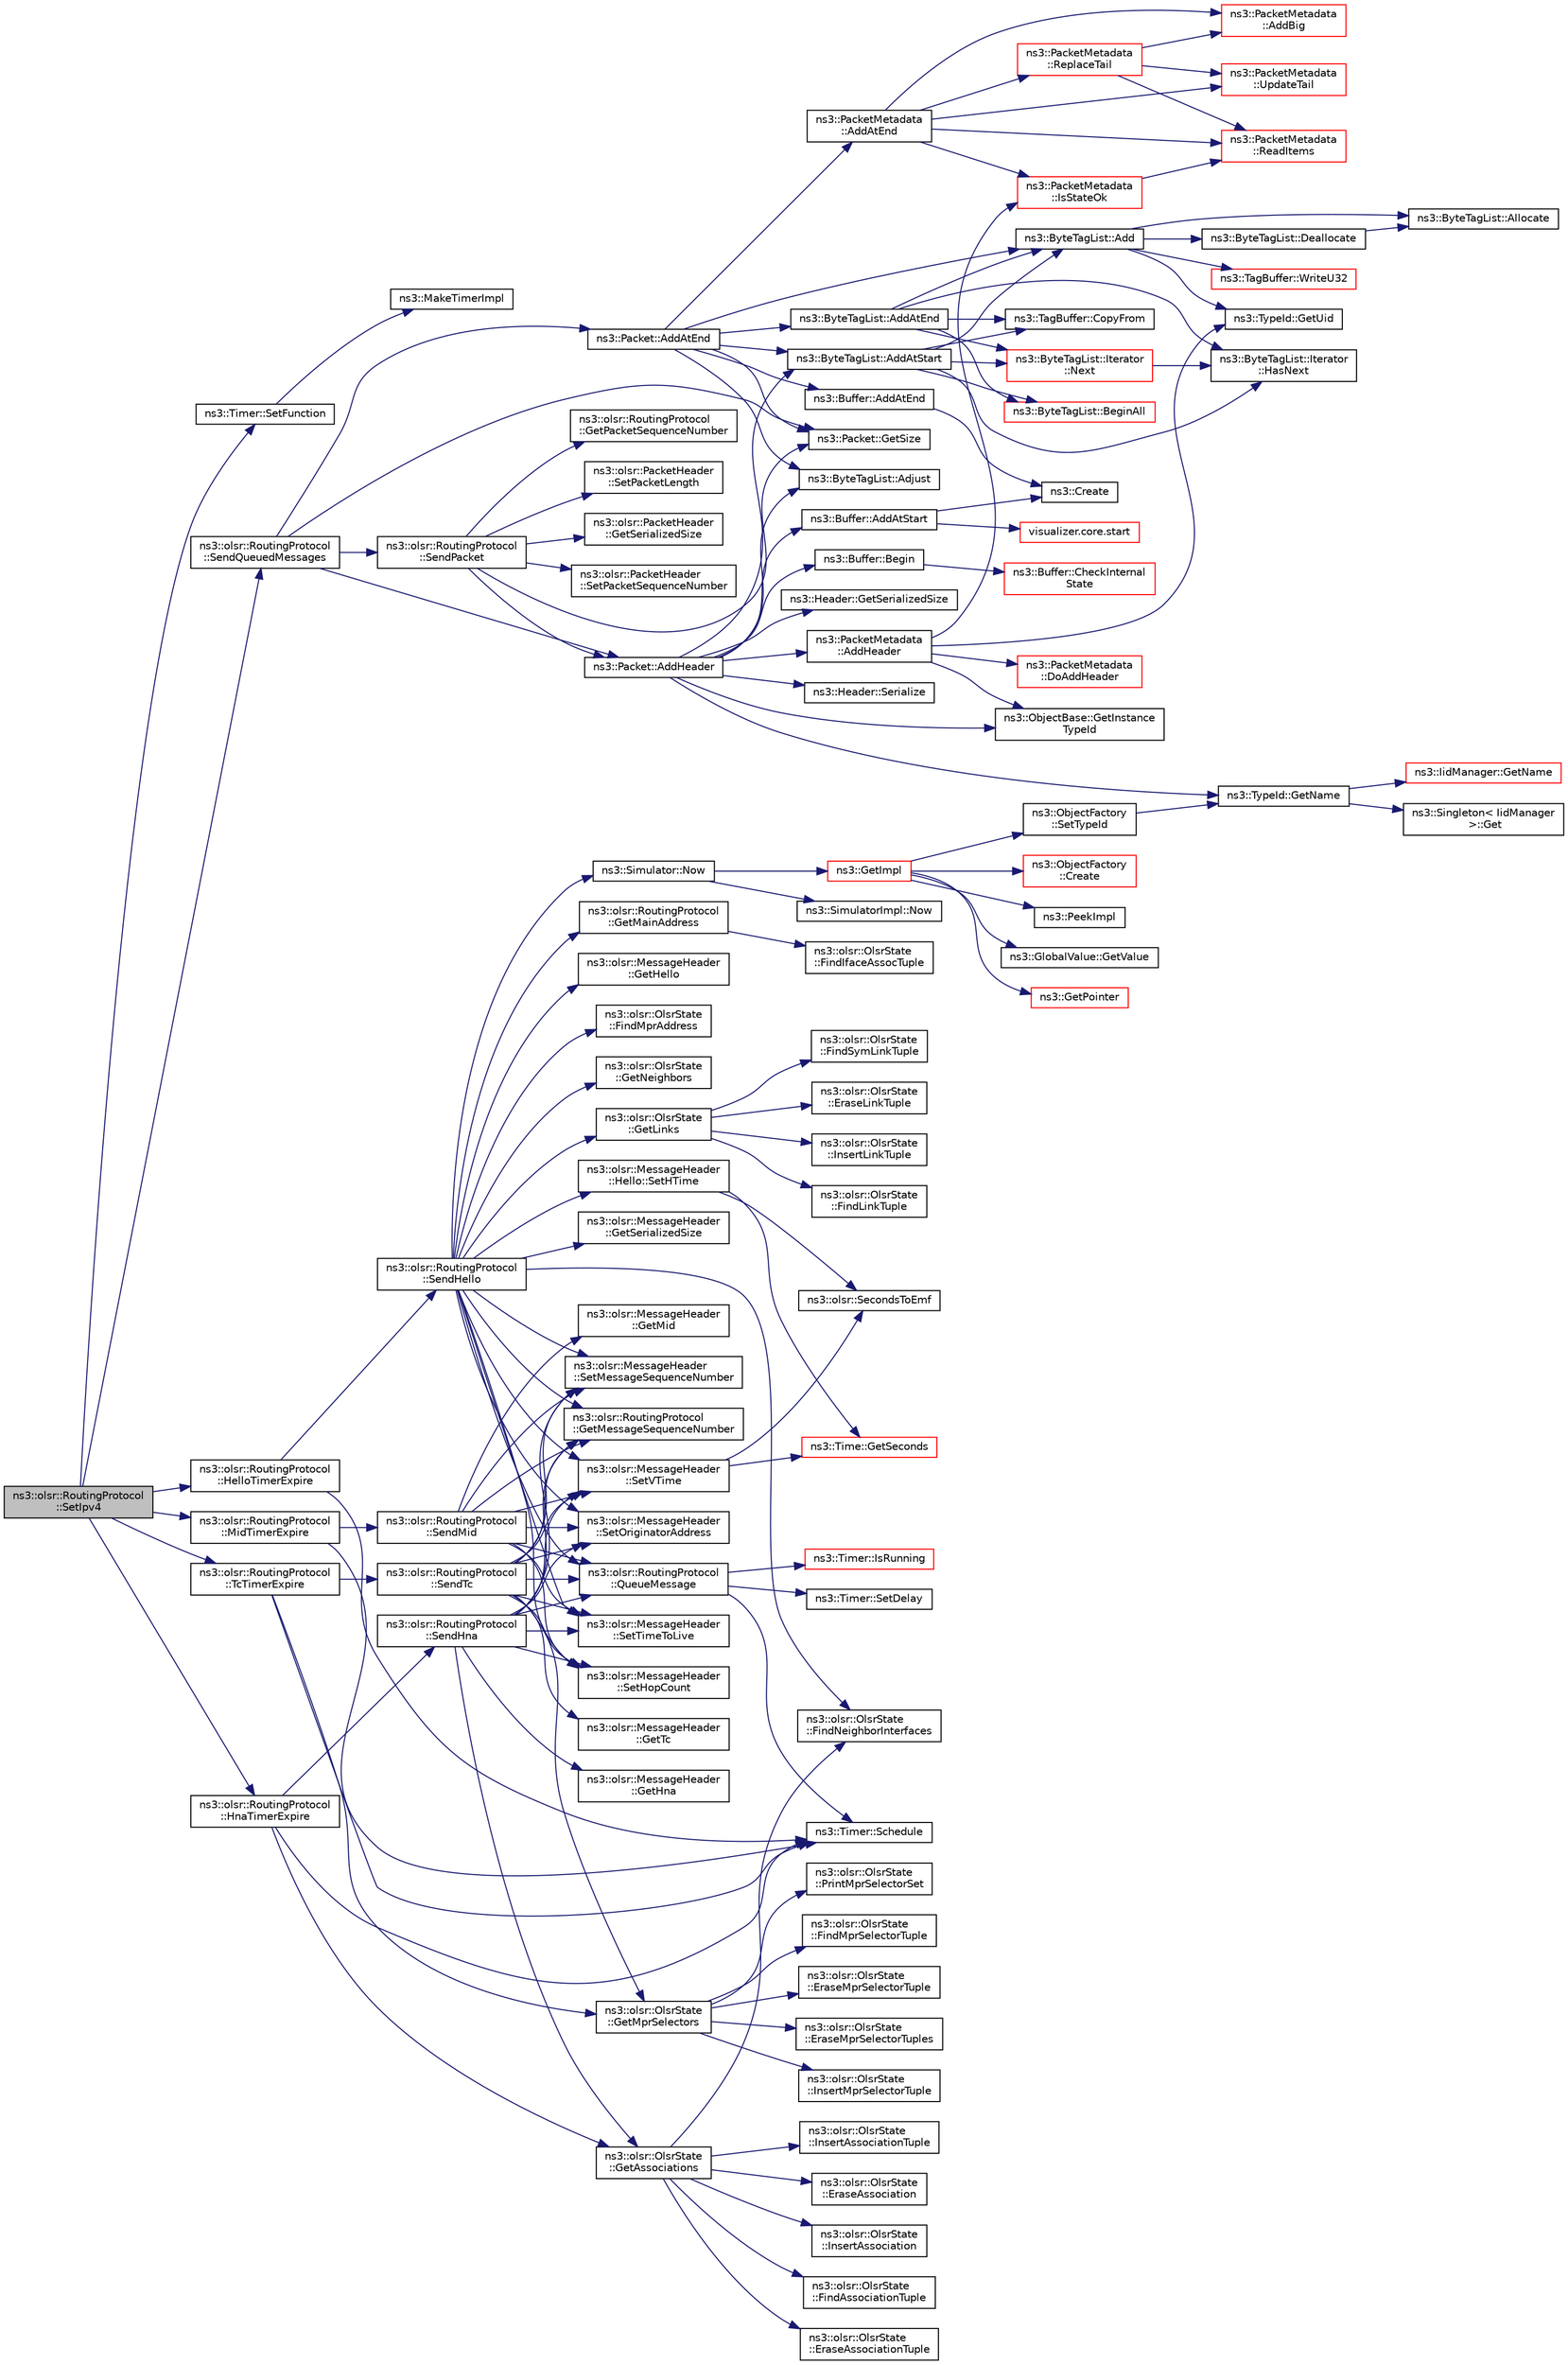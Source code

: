 digraph "ns3::olsr::RoutingProtocol::SetIpv4"
{
  edge [fontname="Helvetica",fontsize="10",labelfontname="Helvetica",labelfontsize="10"];
  node [fontname="Helvetica",fontsize="10",shape=record];
  rankdir="LR";
  Node1 [label="ns3::olsr::RoutingProtocol\l::SetIpv4",height=0.2,width=0.4,color="black", fillcolor="grey75", style="filled", fontcolor="black"];
  Node1 -> Node2 [color="midnightblue",fontsize="10",style="solid"];
  Node2 [label="ns3::Timer::SetFunction",height=0.2,width=0.4,color="black", fillcolor="white", style="filled",URL="$d0/d3e/classns3_1_1Timer.html#a044b29030c9de99298d51ac0ccfc104c"];
  Node2 -> Node3 [color="midnightblue",fontsize="10",style="solid"];
  Node3 [label="ns3::MakeTimerImpl",height=0.2,width=0.4,color="black", fillcolor="white", style="filled",URL="$dc/d8c/group__timerimpl.html#ga748e39fd757c246f91d3488175ec12b5"];
  Node1 -> Node4 [color="midnightblue",fontsize="10",style="solid"];
  Node4 [label="ns3::olsr::RoutingProtocol\l::HelloTimerExpire",height=0.2,width=0.4,color="black", fillcolor="white", style="filled",URL="$d6/dbb/classns3_1_1olsr_1_1RoutingProtocol.html#a5f10703d9d0e82e48466ab69838c7b2b",tooltip="Sends a HELLO message and reschedules the HELLO timer. "];
  Node4 -> Node5 [color="midnightblue",fontsize="10",style="solid"];
  Node5 [label="ns3::olsr::RoutingProtocol\l::SendHello",height=0.2,width=0.4,color="black", fillcolor="white", style="filled",URL="$d6/dbb/classns3_1_1olsr_1_1RoutingProtocol.html#a3b24f29bfb5d4bfa60e0ca1eb28a8b13",tooltip="Creates a new OLSR HELLO message which is buffered for being sent later on. "];
  Node5 -> Node6 [color="midnightblue",fontsize="10",style="solid"];
  Node6 [label="ns3::Simulator::Now",height=0.2,width=0.4,color="black", fillcolor="white", style="filled",URL="$d7/deb/classns3_1_1Simulator.html#ac3178fa975b419f7875e7105be122800"];
  Node6 -> Node7 [color="midnightblue",fontsize="10",style="solid"];
  Node7 [label="ns3::GetImpl",height=0.2,width=0.4,color="red", fillcolor="white", style="filled",URL="$d4/d8b/group__simulator.html#ga42eb4eddad41528d4d99794a3dae3fd0",tooltip="Get the SimulatorImpl singleton. "];
  Node7 -> Node8 [color="midnightblue",fontsize="10",style="solid"];
  Node8 [label="ns3::PeekImpl",height=0.2,width=0.4,color="black", fillcolor="white", style="filled",URL="$d4/d8b/group__simulator.html#ga233c5c38de117e4e4a5a9cd168694792",tooltip="Get the static SimulatorImpl instance. "];
  Node7 -> Node9 [color="midnightblue",fontsize="10",style="solid"];
  Node9 [label="ns3::GlobalValue::GetValue",height=0.2,width=0.4,color="black", fillcolor="white", style="filled",URL="$dc/d02/classns3_1_1GlobalValue.html#aa33773cb952ba3c285a03ae2c4769b84"];
  Node7 -> Node10 [color="midnightblue",fontsize="10",style="solid"];
  Node10 [label="ns3::ObjectFactory\l::SetTypeId",height=0.2,width=0.4,color="black", fillcolor="white", style="filled",URL="$d5/d0d/classns3_1_1ObjectFactory.html#a77dcd099064038a1eb7a6b8251229ec3"];
  Node10 -> Node11 [color="midnightblue",fontsize="10",style="solid"];
  Node11 [label="ns3::TypeId::GetName",height=0.2,width=0.4,color="black", fillcolor="white", style="filled",URL="$d6/d11/classns3_1_1TypeId.html#aa3c41c79ae428b3cb396a9c6bb3ef314"];
  Node11 -> Node12 [color="midnightblue",fontsize="10",style="solid"];
  Node12 [label="ns3::Singleton\< IidManager\l \>::Get",height=0.2,width=0.4,color="black", fillcolor="white", style="filled",URL="$d8/d77/classns3_1_1Singleton.html#a80a2cd3c25a27ea72add7a9f7a141ffa"];
  Node11 -> Node13 [color="midnightblue",fontsize="10",style="solid"];
  Node13 [label="ns3::IidManager::GetName",height=0.2,width=0.4,color="red", fillcolor="white", style="filled",URL="$d4/d1c/classns3_1_1IidManager.html#a5d68d0f0f44594dcdec239dbdb5bf53c"];
  Node7 -> Node14 [color="midnightblue",fontsize="10",style="solid"];
  Node14 [label="ns3::GetPointer",height=0.2,width=0.4,color="red", fillcolor="white", style="filled",URL="$d7/d2e/namespacens3.html#ab4e173cdfd43d17c1a40d5348510a670"];
  Node7 -> Node15 [color="midnightblue",fontsize="10",style="solid"];
  Node15 [label="ns3::ObjectFactory\l::Create",height=0.2,width=0.4,color="red", fillcolor="white", style="filled",URL="$d5/d0d/classns3_1_1ObjectFactory.html#a18152e93f0a6fe184ed7300cb31e9896"];
  Node6 -> Node16 [color="midnightblue",fontsize="10",style="solid"];
  Node16 [label="ns3::SimulatorImpl::Now",height=0.2,width=0.4,color="black", fillcolor="white", style="filled",URL="$d2/d19/classns3_1_1SimulatorImpl.html#aa516c50060846adc6fd316e83ef0797c"];
  Node5 -> Node17 [color="midnightblue",fontsize="10",style="solid"];
  Node17 [label="ns3::olsr::MessageHeader\l::SetVTime",height=0.2,width=0.4,color="black", fillcolor="white", style="filled",URL="$d3/db7/classns3_1_1olsr_1_1MessageHeader.html#adc787906a9c4869651486bb0e3225afd"];
  Node17 -> Node18 [color="midnightblue",fontsize="10",style="solid"];
  Node18 [label="ns3::olsr::SecondsToEmf",height=0.2,width=0.4,color="black", fillcolor="white", style="filled",URL="$d0/dc2/namespacens3_1_1olsr.html#aa544b806b38a4a63280ce21a9b706628",tooltip="Converts a decimal number of seconds to the mantissa/exponent format. "];
  Node17 -> Node19 [color="midnightblue",fontsize="10",style="solid"];
  Node19 [label="ns3::Time::GetSeconds",height=0.2,width=0.4,color="red", fillcolor="white", style="filled",URL="$dc/d04/classns3_1_1Time.html#a8f20d5c3b0902d7b4320982f340b57c8"];
  Node5 -> Node20 [color="midnightblue",fontsize="10",style="solid"];
  Node20 [label="ns3::olsr::MessageHeader\l::SetOriginatorAddress",height=0.2,width=0.4,color="black", fillcolor="white", style="filled",URL="$d3/db7/classns3_1_1olsr_1_1MessageHeader.html#a11e1894ac034f9571ba25a331449c88b"];
  Node5 -> Node21 [color="midnightblue",fontsize="10",style="solid"];
  Node21 [label="ns3::olsr::MessageHeader\l::SetTimeToLive",height=0.2,width=0.4,color="black", fillcolor="white", style="filled",URL="$d3/db7/classns3_1_1olsr_1_1MessageHeader.html#ad3d378b9f0d2f6f2aaa7f506d435b128"];
  Node5 -> Node22 [color="midnightblue",fontsize="10",style="solid"];
  Node22 [label="ns3::olsr::MessageHeader\l::SetHopCount",height=0.2,width=0.4,color="black", fillcolor="white", style="filled",URL="$d3/db7/classns3_1_1olsr_1_1MessageHeader.html#a1af1283fd682d7d821b6f0f5545aa628"];
  Node5 -> Node23 [color="midnightblue",fontsize="10",style="solid"];
  Node23 [label="ns3::olsr::MessageHeader\l::SetMessageSequenceNumber",height=0.2,width=0.4,color="black", fillcolor="white", style="filled",URL="$d3/db7/classns3_1_1olsr_1_1MessageHeader.html#a85bbb01a7dd265fd4c65e162e6213526"];
  Node5 -> Node24 [color="midnightblue",fontsize="10",style="solid"];
  Node24 [label="ns3::olsr::RoutingProtocol\l::GetMessageSequenceNumber",height=0.2,width=0.4,color="black", fillcolor="white", style="filled",URL="$d6/dbb/classns3_1_1olsr_1_1RoutingProtocol.html#af8656b873ecc22d25d5e5795f936d61a"];
  Node5 -> Node25 [color="midnightblue",fontsize="10",style="solid"];
  Node25 [label="ns3::olsr::MessageHeader\l::GetHello",height=0.2,width=0.4,color="black", fillcolor="white", style="filled",URL="$d3/db7/classns3_1_1olsr_1_1MessageHeader.html#a2790f1e5dacd87e358cf9ee9e8725dc5"];
  Node5 -> Node26 [color="midnightblue",fontsize="10",style="solid"];
  Node26 [label="ns3::olsr::MessageHeader\l::Hello::SetHTime",height=0.2,width=0.4,color="black", fillcolor="white", style="filled",URL="$d5/d9d/structns3_1_1olsr_1_1MessageHeader_1_1Hello.html#a393fd82122e9554019d4059d5bbf705b"];
  Node26 -> Node18 [color="midnightblue",fontsize="10",style="solid"];
  Node26 -> Node19 [color="midnightblue",fontsize="10",style="solid"];
  Node5 -> Node27 [color="midnightblue",fontsize="10",style="solid"];
  Node27 [label="ns3::olsr::OlsrState\l::GetLinks",height=0.2,width=0.4,color="black", fillcolor="white", style="filled",URL="$d1/d02/classns3_1_1olsr_1_1OlsrState.html#a1d8f1a95165973f05e3fd1ff0d76fbda"];
  Node27 -> Node28 [color="midnightblue",fontsize="10",style="solid"];
  Node28 [label="ns3::olsr::OlsrState\l::FindLinkTuple",height=0.2,width=0.4,color="black", fillcolor="white", style="filled",URL="$d1/d02/classns3_1_1olsr_1_1OlsrState.html#aba76198953220cce4526761bf30a216c"];
  Node27 -> Node29 [color="midnightblue",fontsize="10",style="solid"];
  Node29 [label="ns3::olsr::OlsrState\l::FindSymLinkTuple",height=0.2,width=0.4,color="black", fillcolor="white", style="filled",URL="$d1/d02/classns3_1_1olsr_1_1OlsrState.html#a5005529fbbd5fa4a015591a93d715890"];
  Node27 -> Node30 [color="midnightblue",fontsize="10",style="solid"];
  Node30 [label="ns3::olsr::OlsrState\l::EraseLinkTuple",height=0.2,width=0.4,color="black", fillcolor="white", style="filled",URL="$d1/d02/classns3_1_1olsr_1_1OlsrState.html#aa7fad36839c627b1b645857b2cc1c769"];
  Node27 -> Node31 [color="midnightblue",fontsize="10",style="solid"];
  Node31 [label="ns3::olsr::OlsrState\l::InsertLinkTuple",height=0.2,width=0.4,color="black", fillcolor="white", style="filled",URL="$d1/d02/classns3_1_1olsr_1_1OlsrState.html#ad682801a30a1867d639d5489f0510bf9"];
  Node5 -> Node32 [color="midnightblue",fontsize="10",style="solid"];
  Node32 [label="ns3::olsr::RoutingProtocol\l::GetMainAddress",height=0.2,width=0.4,color="black", fillcolor="white", style="filled",URL="$d6/dbb/classns3_1_1olsr_1_1RoutingProtocol.html#ae01451170fb389d322b33ed6d954f460",tooltip="Gets the main address associated with a given interface address. "];
  Node32 -> Node33 [color="midnightblue",fontsize="10",style="solid"];
  Node33 [label="ns3::olsr::OlsrState\l::FindIfaceAssocTuple",height=0.2,width=0.4,color="black", fillcolor="white", style="filled",URL="$d1/d02/classns3_1_1olsr_1_1OlsrState.html#a35a68caeae507605f294290967216d50"];
  Node5 -> Node34 [color="midnightblue",fontsize="10",style="solid"];
  Node34 [label="ns3::olsr::OlsrState\l::FindMprAddress",height=0.2,width=0.4,color="black", fillcolor="white", style="filled",URL="$d1/d02/classns3_1_1olsr_1_1OlsrState.html#aa73e8ae0cc7d2d68b148cc5937259d03"];
  Node5 -> Node35 [color="midnightblue",fontsize="10",style="solid"];
  Node35 [label="ns3::olsr::OlsrState\l::GetNeighbors",height=0.2,width=0.4,color="black", fillcolor="white", style="filled",URL="$d1/d02/classns3_1_1olsr_1_1OlsrState.html#a82d5882ca3fdb93a9c1110c6f176c03c"];
  Node5 -> Node36 [color="midnightblue",fontsize="10",style="solid"];
  Node36 [label="ns3::olsr::OlsrState\l::FindNeighborInterfaces",height=0.2,width=0.4,color="black", fillcolor="white", style="filled",URL="$d1/d02/classns3_1_1olsr_1_1OlsrState.html#a90204c0096fb66ea3f41a3e530f4befe"];
  Node5 -> Node37 [color="midnightblue",fontsize="10",style="solid"];
  Node37 [label="ns3::olsr::MessageHeader\l::GetSerializedSize",height=0.2,width=0.4,color="black", fillcolor="white", style="filled",URL="$d3/db7/classns3_1_1olsr_1_1MessageHeader.html#a37bd1eab7a239630524908b49f237313"];
  Node5 -> Node38 [color="midnightblue",fontsize="10",style="solid"];
  Node38 [label="ns3::olsr::RoutingProtocol\l::QueueMessage",height=0.2,width=0.4,color="black", fillcolor="white", style="filled",URL="$d6/dbb/classns3_1_1olsr_1_1RoutingProtocol.html#a206c7c0bba382cba1ac50d11a7df88f3",tooltip="Enques an OLSR message which will be sent with a delay of (0, delay]. "];
  Node38 -> Node39 [color="midnightblue",fontsize="10",style="solid"];
  Node39 [label="ns3::Timer::IsRunning",height=0.2,width=0.4,color="red", fillcolor="white", style="filled",URL="$d0/d3e/classns3_1_1Timer.html#addbc6c740f21ddeb6ad358557962b24c"];
  Node38 -> Node40 [color="midnightblue",fontsize="10",style="solid"];
  Node40 [label="ns3::Timer::SetDelay",height=0.2,width=0.4,color="black", fillcolor="white", style="filled",URL="$d0/d3e/classns3_1_1Timer.html#a02ac85f61e64a2bc3a104914859504c9"];
  Node38 -> Node41 [color="midnightblue",fontsize="10",style="solid"];
  Node41 [label="ns3::Timer::Schedule",height=0.2,width=0.4,color="black", fillcolor="white", style="filled",URL="$d0/d3e/classns3_1_1Timer.html#ac3345d696887578f518b19f359f7f94b"];
  Node4 -> Node41 [color="midnightblue",fontsize="10",style="solid"];
  Node1 -> Node42 [color="midnightblue",fontsize="10",style="solid"];
  Node42 [label="ns3::olsr::RoutingProtocol\l::TcTimerExpire",height=0.2,width=0.4,color="black", fillcolor="white", style="filled",URL="$d6/dbb/classns3_1_1olsr_1_1RoutingProtocol.html#ad9443857cbc18e1fe48848106c40c96f",tooltip="Sends a TC message (if there exists any MPR selector) and reschedules the TC timer. "];
  Node42 -> Node43 [color="midnightblue",fontsize="10",style="solid"];
  Node43 [label="ns3::olsr::OlsrState\l::GetMprSelectors",height=0.2,width=0.4,color="black", fillcolor="white", style="filled",URL="$d1/d02/classns3_1_1olsr_1_1OlsrState.html#a2514e58296452650e5fffc4cc7036a8d"];
  Node43 -> Node44 [color="midnightblue",fontsize="10",style="solid"];
  Node44 [label="ns3::olsr::OlsrState\l::FindMprSelectorTuple",height=0.2,width=0.4,color="black", fillcolor="white", style="filled",URL="$d1/d02/classns3_1_1olsr_1_1OlsrState.html#a81bb1e9642f6b840094d199d3654b984"];
  Node43 -> Node45 [color="midnightblue",fontsize="10",style="solid"];
  Node45 [label="ns3::olsr::OlsrState\l::EraseMprSelectorTuple",height=0.2,width=0.4,color="black", fillcolor="white", style="filled",URL="$d1/d02/classns3_1_1olsr_1_1OlsrState.html#afef3afa980a9340e4cadc21bb33bc241"];
  Node43 -> Node46 [color="midnightblue",fontsize="10",style="solid"];
  Node46 [label="ns3::olsr::OlsrState\l::EraseMprSelectorTuples",height=0.2,width=0.4,color="black", fillcolor="white", style="filled",URL="$d1/d02/classns3_1_1olsr_1_1OlsrState.html#a7efa14fb8cbd5cae78180a73f5369854"];
  Node43 -> Node47 [color="midnightblue",fontsize="10",style="solid"];
  Node47 [label="ns3::olsr::OlsrState\l::InsertMprSelectorTuple",height=0.2,width=0.4,color="black", fillcolor="white", style="filled",URL="$d1/d02/classns3_1_1olsr_1_1OlsrState.html#ad21822ab75e7587b10cee641ca846049"];
  Node43 -> Node48 [color="midnightblue",fontsize="10",style="solid"];
  Node48 [label="ns3::olsr::OlsrState\l::PrintMprSelectorSet",height=0.2,width=0.4,color="black", fillcolor="white", style="filled",URL="$d1/d02/classns3_1_1olsr_1_1OlsrState.html#a54a82f932deb7904e5ec0ffcdd70c8a9"];
  Node42 -> Node49 [color="midnightblue",fontsize="10",style="solid"];
  Node49 [label="ns3::olsr::RoutingProtocol\l::SendTc",height=0.2,width=0.4,color="black", fillcolor="white", style="filled",URL="$d6/dbb/classns3_1_1olsr_1_1RoutingProtocol.html#a78a41697a6d747bde67d5cb2cd13a4bd",tooltip="Creates a new OLSR TC message which is buffered for being sent later on. "];
  Node49 -> Node17 [color="midnightblue",fontsize="10",style="solid"];
  Node49 -> Node20 [color="midnightblue",fontsize="10",style="solid"];
  Node49 -> Node21 [color="midnightblue",fontsize="10",style="solid"];
  Node49 -> Node22 [color="midnightblue",fontsize="10",style="solid"];
  Node49 -> Node23 [color="midnightblue",fontsize="10",style="solid"];
  Node49 -> Node24 [color="midnightblue",fontsize="10",style="solid"];
  Node49 -> Node50 [color="midnightblue",fontsize="10",style="solid"];
  Node50 [label="ns3::olsr::MessageHeader\l::GetTc",height=0.2,width=0.4,color="black", fillcolor="white", style="filled",URL="$d3/db7/classns3_1_1olsr_1_1MessageHeader.html#a468581c0f6cf0056a096c020cb6db604"];
  Node49 -> Node43 [color="midnightblue",fontsize="10",style="solid"];
  Node49 -> Node38 [color="midnightblue",fontsize="10",style="solid"];
  Node42 -> Node41 [color="midnightblue",fontsize="10",style="solid"];
  Node1 -> Node51 [color="midnightblue",fontsize="10",style="solid"];
  Node51 [label="ns3::olsr::RoutingProtocol\l::MidTimerExpire",height=0.2,width=0.4,color="black", fillcolor="white", style="filled",URL="$d6/dbb/classns3_1_1olsr_1_1RoutingProtocol.html#adb532d5890ea3954e8ab73a625d53e66",tooltip="Sends a MID message (if the node has more than one interface) and resets the MID timer. "];
  Node51 -> Node52 [color="midnightblue",fontsize="10",style="solid"];
  Node52 [label="ns3::olsr::RoutingProtocol\l::SendMid",height=0.2,width=0.4,color="black", fillcolor="white", style="filled",URL="$d6/dbb/classns3_1_1olsr_1_1RoutingProtocol.html#a6da315bbcafcdda3dc11acfea3b33d28",tooltip="Creates a new OLSR MID message which is buffered for being sent later on. "];
  Node52 -> Node53 [color="midnightblue",fontsize="10",style="solid"];
  Node53 [label="ns3::olsr::MessageHeader\l::GetMid",height=0.2,width=0.4,color="black", fillcolor="white", style="filled",URL="$d3/db7/classns3_1_1olsr_1_1MessageHeader.html#adac2777d37a493ffc7b1622f3d9fe566"];
  Node52 -> Node17 [color="midnightblue",fontsize="10",style="solid"];
  Node52 -> Node20 [color="midnightblue",fontsize="10",style="solid"];
  Node52 -> Node21 [color="midnightblue",fontsize="10",style="solid"];
  Node52 -> Node22 [color="midnightblue",fontsize="10",style="solid"];
  Node52 -> Node23 [color="midnightblue",fontsize="10",style="solid"];
  Node52 -> Node24 [color="midnightblue",fontsize="10",style="solid"];
  Node52 -> Node38 [color="midnightblue",fontsize="10",style="solid"];
  Node51 -> Node41 [color="midnightblue",fontsize="10",style="solid"];
  Node1 -> Node54 [color="midnightblue",fontsize="10",style="solid"];
  Node54 [label="ns3::olsr::RoutingProtocol\l::HnaTimerExpire",height=0.2,width=0.4,color="black", fillcolor="white", style="filled",URL="$d6/dbb/classns3_1_1olsr_1_1RoutingProtocol.html#a6ef2a79ac872935b84a3f1d54316456d",tooltip="Sends an HNA message (if the node has associated hosts/networks) and reschedules the HNA timer..."];
  Node54 -> Node55 [color="midnightblue",fontsize="10",style="solid"];
  Node55 [label="ns3::olsr::OlsrState\l::GetAssociations",height=0.2,width=0.4,color="black", fillcolor="white", style="filled",URL="$d1/d02/classns3_1_1olsr_1_1OlsrState.html#af0d7450ccc6238bb018e8f22fcaf0552"];
  Node55 -> Node56 [color="midnightblue",fontsize="10",style="solid"];
  Node56 [label="ns3::olsr::OlsrState\l::FindAssociationTuple",height=0.2,width=0.4,color="black", fillcolor="white", style="filled",URL="$d1/d02/classns3_1_1olsr_1_1OlsrState.html#aa399ca44ad27907342350710d1904b84"];
  Node55 -> Node57 [color="midnightblue",fontsize="10",style="solid"];
  Node57 [label="ns3::olsr::OlsrState\l::EraseAssociationTuple",height=0.2,width=0.4,color="black", fillcolor="white", style="filled",URL="$d1/d02/classns3_1_1olsr_1_1OlsrState.html#a91bb7f6b82946760281081ee3f53f13c"];
  Node55 -> Node58 [color="midnightblue",fontsize="10",style="solid"];
  Node58 [label="ns3::olsr::OlsrState\l::InsertAssociationTuple",height=0.2,width=0.4,color="black", fillcolor="white", style="filled",URL="$d1/d02/classns3_1_1olsr_1_1OlsrState.html#acee0d3280a41c1eba08ec454adfef3c5"];
  Node55 -> Node59 [color="midnightblue",fontsize="10",style="solid"];
  Node59 [label="ns3::olsr::OlsrState\l::EraseAssociation",height=0.2,width=0.4,color="black", fillcolor="white", style="filled",URL="$d1/d02/classns3_1_1olsr_1_1OlsrState.html#a10d846d1a722985ed3c98d2f1ab5316a"];
  Node55 -> Node60 [color="midnightblue",fontsize="10",style="solid"];
  Node60 [label="ns3::olsr::OlsrState\l::InsertAssociation",height=0.2,width=0.4,color="black", fillcolor="white", style="filled",URL="$d1/d02/classns3_1_1olsr_1_1OlsrState.html#a4cdfceadaf69dda63b8fbe08d4ba5acc"];
  Node55 -> Node36 [color="midnightblue",fontsize="10",style="solid"];
  Node54 -> Node61 [color="midnightblue",fontsize="10",style="solid"];
  Node61 [label="ns3::olsr::RoutingProtocol\l::SendHna",height=0.2,width=0.4,color="black", fillcolor="white", style="filled",URL="$d6/dbb/classns3_1_1olsr_1_1RoutingProtocol.html#a02fe3cc6e62962d002818651fc6988df",tooltip="Creates a new OLSR HNA message which is buffered for being sent later on. "];
  Node61 -> Node17 [color="midnightblue",fontsize="10",style="solid"];
  Node61 -> Node20 [color="midnightblue",fontsize="10",style="solid"];
  Node61 -> Node21 [color="midnightblue",fontsize="10",style="solid"];
  Node61 -> Node22 [color="midnightblue",fontsize="10",style="solid"];
  Node61 -> Node23 [color="midnightblue",fontsize="10",style="solid"];
  Node61 -> Node24 [color="midnightblue",fontsize="10",style="solid"];
  Node61 -> Node62 [color="midnightblue",fontsize="10",style="solid"];
  Node62 [label="ns3::olsr::MessageHeader\l::GetHna",height=0.2,width=0.4,color="black", fillcolor="white", style="filled",URL="$d3/db7/classns3_1_1olsr_1_1MessageHeader.html#ad3d78aa0e85df2e1a8a62abe280049ff"];
  Node61 -> Node55 [color="midnightblue",fontsize="10",style="solid"];
  Node61 -> Node38 [color="midnightblue",fontsize="10",style="solid"];
  Node54 -> Node41 [color="midnightblue",fontsize="10",style="solid"];
  Node1 -> Node63 [color="midnightblue",fontsize="10",style="solid"];
  Node63 [label="ns3::olsr::RoutingProtocol\l::SendQueuedMessages",height=0.2,width=0.4,color="black", fillcolor="white", style="filled",URL="$d6/dbb/classns3_1_1olsr_1_1RoutingProtocol.html#a0ee7494c6ac857210f7f12d40d39e349",tooltip="Creates as many OLSR packets as needed in order to send all buffered OLSR messages. "];
  Node63 -> Node64 [color="midnightblue",fontsize="10",style="solid"];
  Node64 [label="ns3::Packet::AddHeader",height=0.2,width=0.4,color="black", fillcolor="white", style="filled",URL="$dd/d7a/classns3_1_1Packet.html#a465108c595a0bc592095cbcab1832ed8",tooltip="Add header to this packet. "];
  Node64 -> Node65 [color="midnightblue",fontsize="10",style="solid"];
  Node65 [label="ns3::Header::GetSerializedSize",height=0.2,width=0.4,color="black", fillcolor="white", style="filled",URL="$d6/dae/classns3_1_1Header.html#a6ef0497eabc1b1fb0ad42738eb73f934"];
  Node64 -> Node66 [color="midnightblue",fontsize="10",style="solid"];
  Node66 [label="ns3::ObjectBase::GetInstance\lTypeId",height=0.2,width=0.4,color="black", fillcolor="white", style="filled",URL="$d2/dac/classns3_1_1ObjectBase.html#abe5b43a6f5b99a92a4c3122db31f06fb"];
  Node64 -> Node11 [color="midnightblue",fontsize="10",style="solid"];
  Node64 -> Node67 [color="midnightblue",fontsize="10",style="solid"];
  Node67 [label="ns3::Buffer::AddAtStart",height=0.2,width=0.4,color="black", fillcolor="white", style="filled",URL="$da/d85/classns3_1_1Buffer.html#a8abd8164c3671d3dadc98fc66fade7b1"];
  Node67 -> Node68 [color="midnightblue",fontsize="10",style="solid"];
  Node68 [label="visualizer.core.start",height=0.2,width=0.4,color="red", fillcolor="white", style="filled",URL="$df/d6c/namespacevisualizer_1_1core.html#a2a35e5d8a34af358b508dac8635754e0"];
  Node67 -> Node69 [color="midnightblue",fontsize="10",style="solid"];
  Node69 [label="ns3::Create",height=0.2,width=0.4,color="black", fillcolor="white", style="filled",URL="$d2/df2/group__ptr.html#ga0406dd2d929ceac05ce39d4579fa3e4b"];
  Node64 -> Node70 [color="midnightblue",fontsize="10",style="solid"];
  Node70 [label="ns3::ByteTagList::Adjust",height=0.2,width=0.4,color="black", fillcolor="white", style="filled",URL="$dd/d64/classns3_1_1ByteTagList.html#a1fec06d7e6daaf8039cf2a148e4090f2"];
  Node64 -> Node71 [color="midnightblue",fontsize="10",style="solid"];
  Node71 [label="ns3::ByteTagList::AddAtStart",height=0.2,width=0.4,color="black", fillcolor="white", style="filled",URL="$dd/d64/classns3_1_1ByteTagList.html#acb4563fbe4299c55af41ba7a166b71d5"];
  Node71 -> Node72 [color="midnightblue",fontsize="10",style="solid"];
  Node72 [label="ns3::ByteTagList::BeginAll",height=0.2,width=0.4,color="red", fillcolor="white", style="filled",URL="$dd/d64/classns3_1_1ByteTagList.html#ac4f33846ef6a84a64ede38b2de1564ba",tooltip="Returns an iterator pointing to the very first tag in this list. "];
  Node71 -> Node73 [color="midnightblue",fontsize="10",style="solid"];
  Node73 [label="ns3::ByteTagList::Iterator\l::HasNext",height=0.2,width=0.4,color="black", fillcolor="white", style="filled",URL="$de/dc7/classns3_1_1ByteTagList_1_1Iterator.html#aa1c5eb37f289d0eef8dfaf687498eaec",tooltip="Used to determine if the iterator is at the end of the byteTagList. "];
  Node71 -> Node74 [color="midnightblue",fontsize="10",style="solid"];
  Node74 [label="ns3::ByteTagList::Iterator\l::Next",height=0.2,width=0.4,color="red", fillcolor="white", style="filled",URL="$de/dc7/classns3_1_1ByteTagList_1_1Iterator.html#af521864d800baab1d9c5262f59ce4433",tooltip="Returns the next Item from the ByteTagList. "];
  Node74 -> Node73 [color="midnightblue",fontsize="10",style="solid"];
  Node71 -> Node75 [color="midnightblue",fontsize="10",style="solid"];
  Node75 [label="ns3::ByteTagList::Add",height=0.2,width=0.4,color="black", fillcolor="white", style="filled",URL="$dd/d64/classns3_1_1ByteTagList.html#ac970192e923afc561a304d17af4b8a52"];
  Node75 -> Node76 [color="midnightblue",fontsize="10",style="solid"];
  Node76 [label="ns3::ByteTagList::Allocate",height=0.2,width=0.4,color="black", fillcolor="white", style="filled",URL="$dd/d64/classns3_1_1ByteTagList.html#a6a23e438aeb894ea188a0ada84437073",tooltip="Allocate the memory for the ByteTagListData. "];
  Node75 -> Node77 [color="midnightblue",fontsize="10",style="solid"];
  Node77 [label="ns3::ByteTagList::Deallocate",height=0.2,width=0.4,color="black", fillcolor="white", style="filled",URL="$dd/d64/classns3_1_1ByteTagList.html#aebe6943177a3ce90f7fa16188e67f650",tooltip="Deallocates a ByteTagListData. "];
  Node77 -> Node76 [color="midnightblue",fontsize="10",style="solid"];
  Node75 -> Node78 [color="midnightblue",fontsize="10",style="solid"];
  Node78 [label="ns3::TagBuffer::WriteU32",height=0.2,width=0.4,color="red", fillcolor="white", style="filled",URL="$d6/ded/classns3_1_1TagBuffer.html#abbb5049f106100a61e38db498132121d"];
  Node75 -> Node79 [color="midnightblue",fontsize="10",style="solid"];
  Node79 [label="ns3::TypeId::GetUid",height=0.2,width=0.4,color="black", fillcolor="white", style="filled",URL="$d6/d11/classns3_1_1TypeId.html#acd3e41de6340d06299f4fd63e2ed8da0"];
  Node71 -> Node80 [color="midnightblue",fontsize="10",style="solid"];
  Node80 [label="ns3::TagBuffer::CopyFrom",height=0.2,width=0.4,color="black", fillcolor="white", style="filled",URL="$d6/ded/classns3_1_1TagBuffer.html#afe07a9e117449ff5b5d5857291671349",tooltip="Copy the nternal structure of another TagBuffer. "];
  Node64 -> Node81 [color="midnightblue",fontsize="10",style="solid"];
  Node81 [label="ns3::Header::Serialize",height=0.2,width=0.4,color="black", fillcolor="white", style="filled",URL="$d6/dae/classns3_1_1Header.html#afb61f1aac69ff8349a6bfe521fab5404"];
  Node64 -> Node82 [color="midnightblue",fontsize="10",style="solid"];
  Node82 [label="ns3::Buffer::Begin",height=0.2,width=0.4,color="black", fillcolor="white", style="filled",URL="$da/d85/classns3_1_1Buffer.html#a893d4bf50df13e730b6cd0fda91b967f"];
  Node82 -> Node83 [color="midnightblue",fontsize="10",style="solid"];
  Node83 [label="ns3::Buffer::CheckInternal\lState",height=0.2,width=0.4,color="red", fillcolor="white", style="filled",URL="$da/d85/classns3_1_1Buffer.html#a6202ce7f1ecc1fc7a14cc13017375d14",tooltip="Checks the internal buffer structures consistency. "];
  Node64 -> Node84 [color="midnightblue",fontsize="10",style="solid"];
  Node84 [label="ns3::PacketMetadata\l::AddHeader",height=0.2,width=0.4,color="black", fillcolor="white", style="filled",URL="$d1/db1/classns3_1_1PacketMetadata.html#abdce736c4c5f647242f0808c0d2f9249",tooltip="Add an header. "];
  Node84 -> Node85 [color="midnightblue",fontsize="10",style="solid"];
  Node85 [label="ns3::PacketMetadata\l::IsStateOk",height=0.2,width=0.4,color="red", fillcolor="white", style="filled",URL="$d1/db1/classns3_1_1PacketMetadata.html#a208d3163e28704438cdd4d30318e489c",tooltip="Check if the metadata state is ok. "];
  Node85 -> Node86 [color="midnightblue",fontsize="10",style="solid"];
  Node86 [label="ns3::PacketMetadata\l::ReadItems",height=0.2,width=0.4,color="red", fillcolor="white", style="filled",URL="$d1/db1/classns3_1_1PacketMetadata.html#a3719ad2c32313a9a1c74462322e8b517",tooltip="Read items. "];
  Node84 -> Node66 [color="midnightblue",fontsize="10",style="solid"];
  Node84 -> Node79 [color="midnightblue",fontsize="10",style="solid"];
  Node84 -> Node87 [color="midnightblue",fontsize="10",style="solid"];
  Node87 [label="ns3::PacketMetadata\l::DoAddHeader",height=0.2,width=0.4,color="red", fillcolor="white", style="filled",URL="$d1/db1/classns3_1_1PacketMetadata.html#ae5ad09674e28733405c49b2655c51a5a",tooltip="Add an header. "];
  Node63 -> Node88 [color="midnightblue",fontsize="10",style="solid"];
  Node88 [label="ns3::Packet::AddAtEnd",height=0.2,width=0.4,color="black", fillcolor="white", style="filled",URL="$dd/d7a/classns3_1_1Packet.html#a14ec3d4250b425468764de58f5837b6b",tooltip="Concatenate the input packet at the end of the current packet. "];
  Node88 -> Node89 [color="midnightblue",fontsize="10",style="solid"];
  Node89 [label="ns3::ByteTagList::AddAtEnd",height=0.2,width=0.4,color="black", fillcolor="white", style="filled",URL="$dd/d64/classns3_1_1ByteTagList.html#a0d8aa9cf6aaf856eb08d4f4a01f38446"];
  Node89 -> Node72 [color="midnightblue",fontsize="10",style="solid"];
  Node89 -> Node73 [color="midnightblue",fontsize="10",style="solid"];
  Node89 -> Node74 [color="midnightblue",fontsize="10",style="solid"];
  Node89 -> Node75 [color="midnightblue",fontsize="10",style="solid"];
  Node89 -> Node80 [color="midnightblue",fontsize="10",style="solid"];
  Node88 -> Node90 [color="midnightblue",fontsize="10",style="solid"];
  Node90 [label="ns3::Packet::GetSize",height=0.2,width=0.4,color="black", fillcolor="white", style="filled",URL="$dd/d7a/classns3_1_1Packet.html#a462855c9929954d4301a4edfe55f4f1c",tooltip="Returns the the size in bytes of the packet (including the zero-filled initial payload). "];
  Node88 -> Node71 [color="midnightblue",fontsize="10",style="solid"];
  Node88 -> Node70 [color="midnightblue",fontsize="10",style="solid"];
  Node88 -> Node75 [color="midnightblue",fontsize="10",style="solid"];
  Node88 -> Node91 [color="midnightblue",fontsize="10",style="solid"];
  Node91 [label="ns3::Buffer::AddAtEnd",height=0.2,width=0.4,color="black", fillcolor="white", style="filled",URL="$da/d85/classns3_1_1Buffer.html#a92dd87809af24fb10696fee9a9cb56cf"];
  Node91 -> Node69 [color="midnightblue",fontsize="10",style="solid"];
  Node88 -> Node92 [color="midnightblue",fontsize="10",style="solid"];
  Node92 [label="ns3::PacketMetadata\l::AddAtEnd",height=0.2,width=0.4,color="black", fillcolor="white", style="filled",URL="$d1/db1/classns3_1_1PacketMetadata.html#af7ceb1a4a7ded625c85dbd477b5fc8b6",tooltip="Add a metadata at the metadata start. "];
  Node92 -> Node85 [color="midnightblue",fontsize="10",style="solid"];
  Node92 -> Node86 [color="midnightblue",fontsize="10",style="solid"];
  Node92 -> Node93 [color="midnightblue",fontsize="10",style="solid"];
  Node93 [label="ns3::PacketMetadata\l::ReplaceTail",height=0.2,width=0.4,color="red", fillcolor="white", style="filled",URL="$d1/db1/classns3_1_1PacketMetadata.html#a0ad8fd1e4af8eaafca676b4cc3d9749b",tooltip="Replace the tail. "];
  Node93 -> Node86 [color="midnightblue",fontsize="10",style="solid"];
  Node93 -> Node94 [color="midnightblue",fontsize="10",style="solid"];
  Node94 [label="ns3::PacketMetadata\l::AddBig",height=0.2,width=0.4,color="red", fillcolor="white", style="filled",URL="$d1/db1/classns3_1_1PacketMetadata.html#ae89a0bf5e3dcd624bd37bc8ca67544da",tooltip="Add a \"Big\" Item (a SmallItem plus an ExtraItem) "];
  Node93 -> Node95 [color="midnightblue",fontsize="10",style="solid"];
  Node95 [label="ns3::PacketMetadata\l::UpdateTail",height=0.2,width=0.4,color="red", fillcolor="white", style="filled",URL="$d1/db1/classns3_1_1PacketMetadata.html#ad975bb9c1c0a6875ccc2309f071c5b55",tooltip="Update the tail. "];
  Node92 -> Node94 [color="midnightblue",fontsize="10",style="solid"];
  Node92 -> Node95 [color="midnightblue",fontsize="10",style="solid"];
  Node63 -> Node96 [color="midnightblue",fontsize="10",style="solid"];
  Node96 [label="ns3::olsr::RoutingProtocol\l::SendPacket",height=0.2,width=0.4,color="black", fillcolor="white", style="filled",URL="$d6/dbb/classns3_1_1olsr_1_1RoutingProtocol.html#a31a103b24f235d7a7719258993363fc9"];
  Node96 -> Node97 [color="midnightblue",fontsize="10",style="solid"];
  Node97 [label="ns3::olsr::PacketHeader\l::SetPacketLength",height=0.2,width=0.4,color="black", fillcolor="white", style="filled",URL="$d1/dc3/classns3_1_1olsr_1_1PacketHeader.html#a7ea01297e7d34574c4564a1f2cf4b85b"];
  Node96 -> Node98 [color="midnightblue",fontsize="10",style="solid"];
  Node98 [label="ns3::olsr::PacketHeader\l::GetSerializedSize",height=0.2,width=0.4,color="black", fillcolor="white", style="filled",URL="$d1/dc3/classns3_1_1olsr_1_1PacketHeader.html#a58cc1688d4066443fc35384877dc79da"];
  Node96 -> Node90 [color="midnightblue",fontsize="10",style="solid"];
  Node96 -> Node99 [color="midnightblue",fontsize="10",style="solid"];
  Node99 [label="ns3::olsr::PacketHeader\l::SetPacketSequenceNumber",height=0.2,width=0.4,color="black", fillcolor="white", style="filled",URL="$d1/dc3/classns3_1_1olsr_1_1PacketHeader.html#a10f2d8f92f43b0dfd014955667fff4a6"];
  Node96 -> Node100 [color="midnightblue",fontsize="10",style="solid"];
  Node100 [label="ns3::olsr::RoutingProtocol\l::GetPacketSequenceNumber",height=0.2,width=0.4,color="black", fillcolor="white", style="filled",URL="$d6/dbb/classns3_1_1olsr_1_1RoutingProtocol.html#ab7cac75ba09d451d4cc12acb2030fbee"];
  Node96 -> Node64 [color="midnightblue",fontsize="10",style="solid"];
  Node63 -> Node90 [color="midnightblue",fontsize="10",style="solid"];
}

